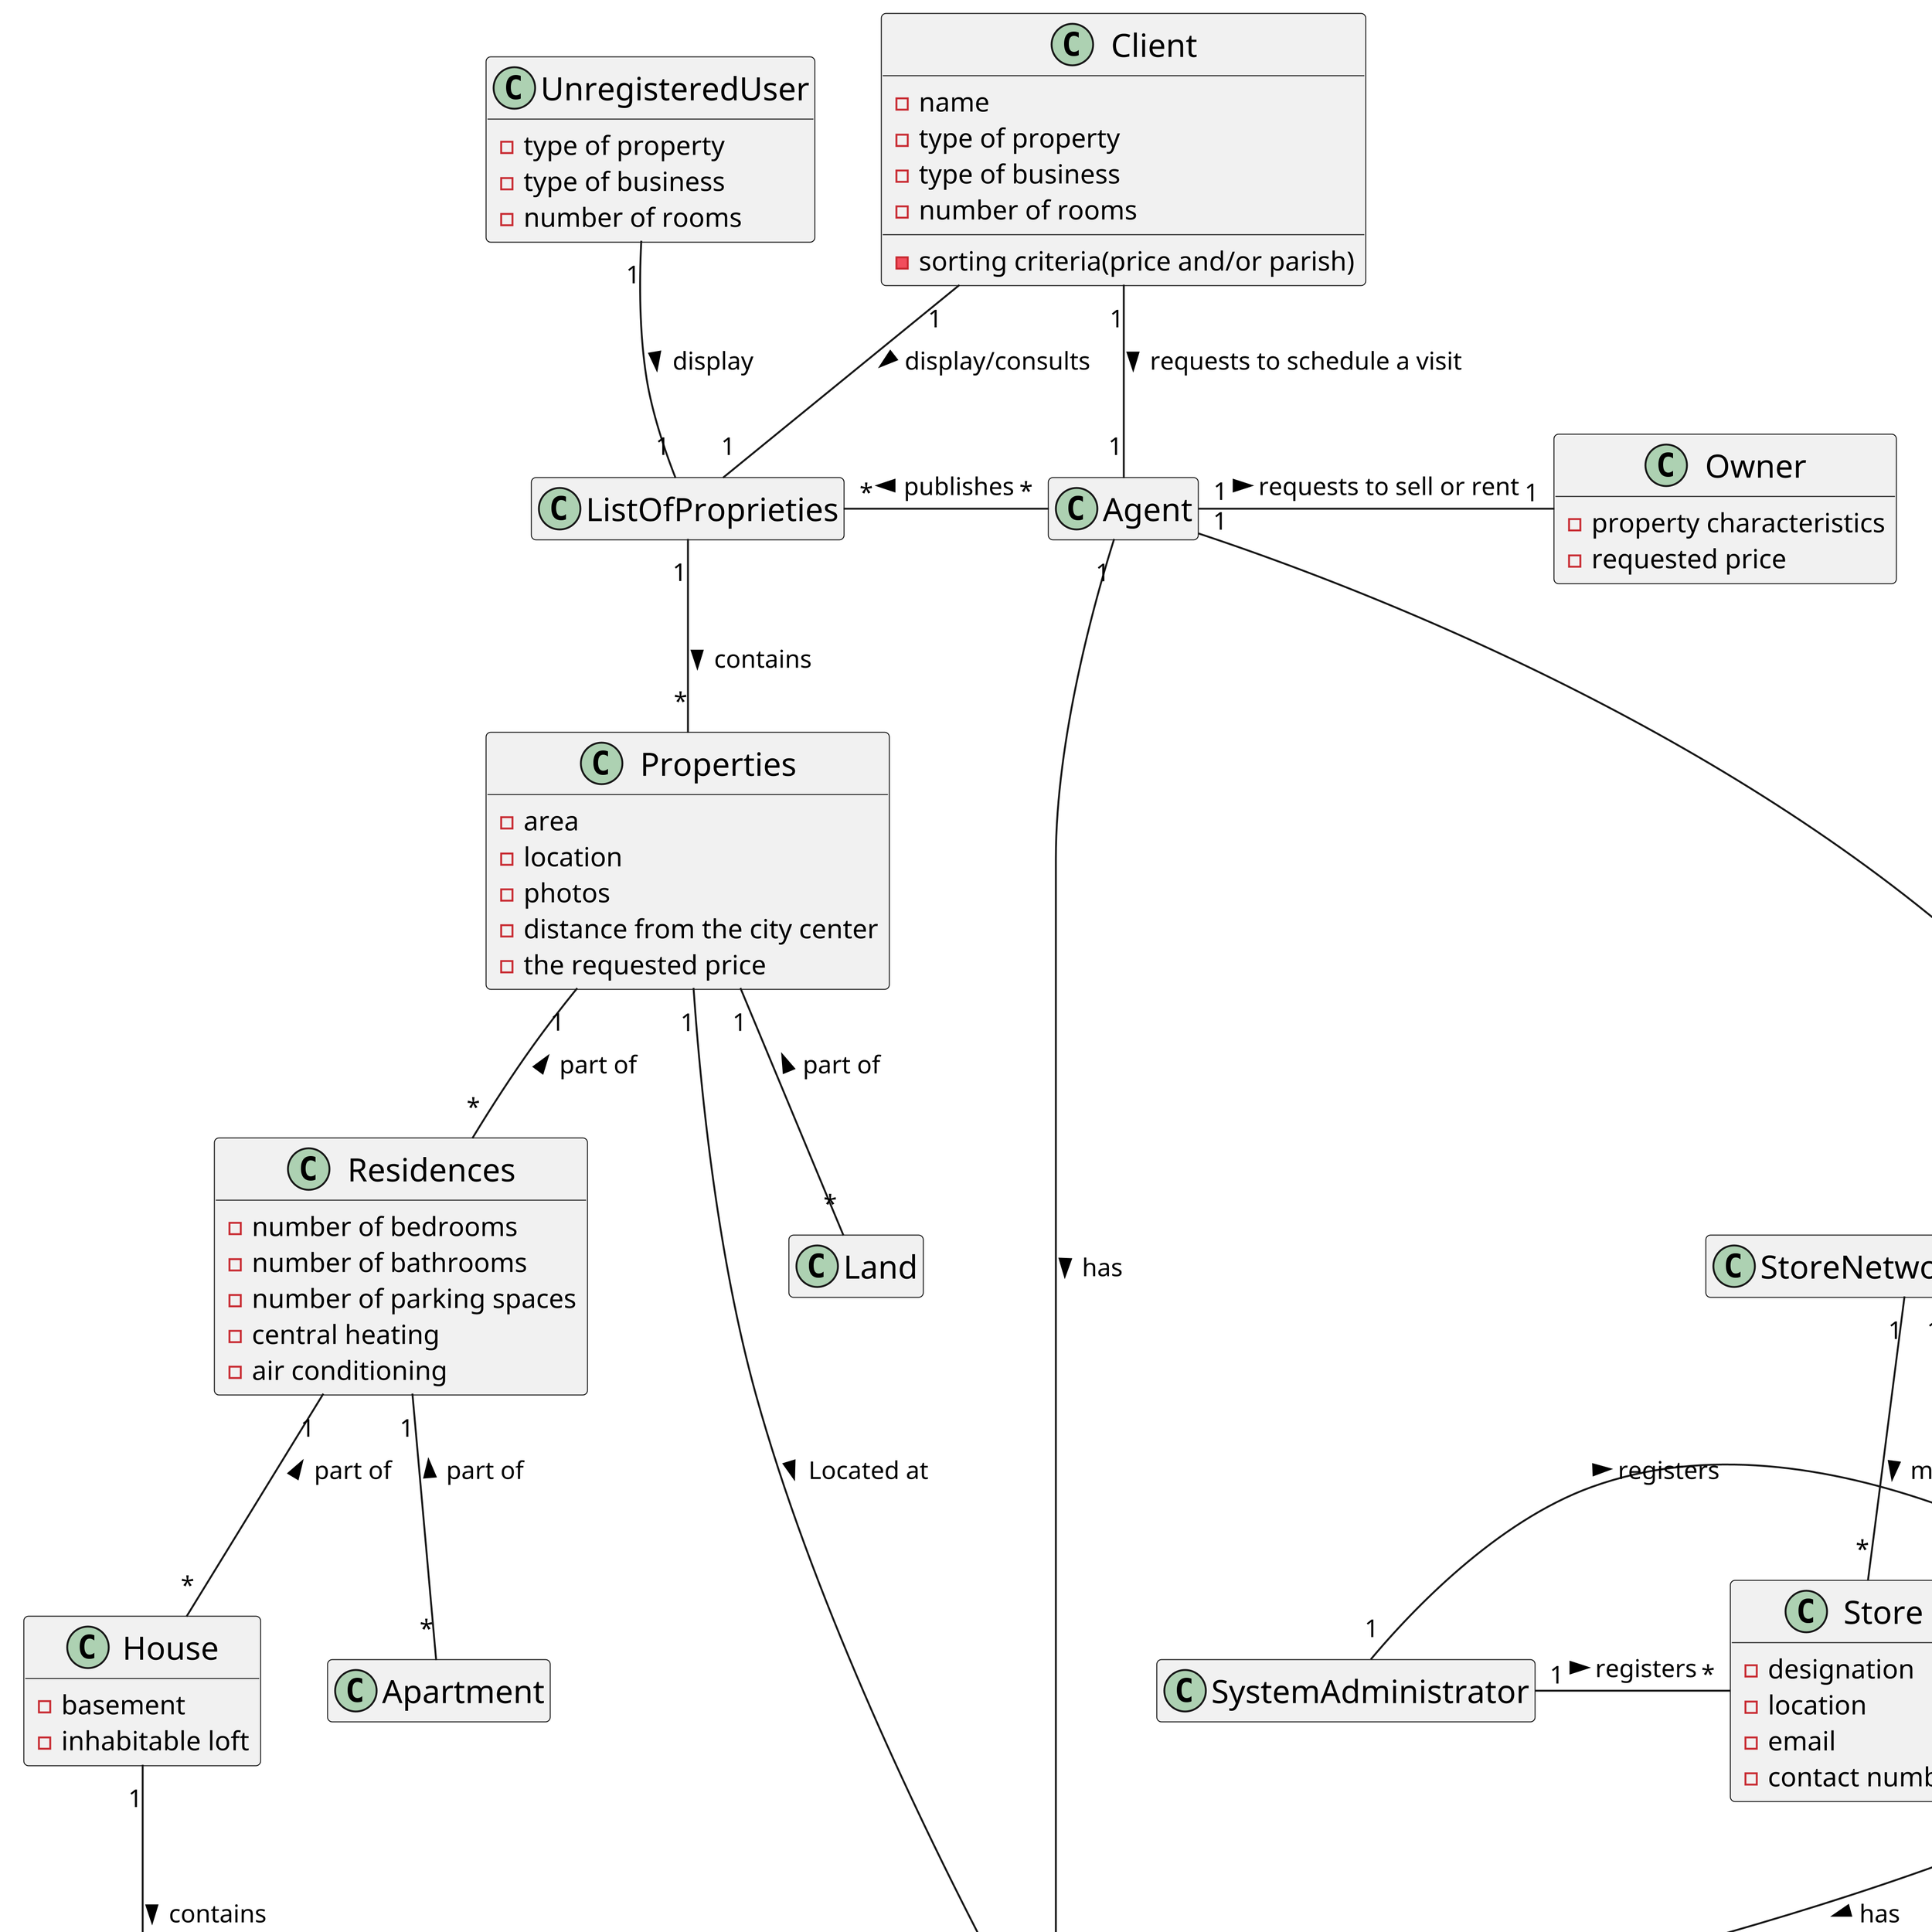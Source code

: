 @startuml

skinparam group 3.0
hide empty members
skinparam ClassFontSize 17
scale 4.0


class UnregisteredUser

class SystemAdministrator

class Agent

class Store

class StoreManager

class Owner

class StoreNetworkManager

class ListOfProprieties

class Client

class Apartment

class House

class Land

class SunExposure

class LocationOrAdress

class Employee

class Properties

class Residences


class SystemAdministrator{
}

class Employee{
-name
-id
-number
-agency
-tax number
-role
}

class Agent{

}

class Store{
-designation
-location
-email
-contact number
}

class StoreManager{

}


class Owner{
-property characteristics
-requested price
}

class StoreNetworkManager{
}

class Client{
-name
-type of property
-type of business
-number of rooms
-sorting criteria(price and/or parish)
}


class ListOfProprieties{
}

class Apartment{
}

class House{
-basement
-inhabitable loft
}

class Land{
}


class SunExposure{
-regions
}


class LocationOrAdress{
-street
-adressExtension
-zipCode
}

class Properties{
-area
-location
-photos
-distance from the city center
-the requested price
}

class Residences{
-number of bedrooms
-number of bathrooms
-number of parking spaces
-central heating
-air conditioning
}

class UnregisteredUser{
-type of property
-type of business
-number of rooms
}

'Properties
ListOfProprieties "1" -- "*" Properties: contains >

Properties "1" -- "*" Land : part of <
Properties "1" -- "*" Residences : part of <
Residences "1" -- "*" House : part of <
Residences "1" -- "*" Apartment : part of <
House "1" -- "1" SunExposure : contains >


Properties"1" - "1" LocationOrAdress : Located at >

Agent"1" - "1" LocationOrAdress : has >

Agent"1" ---- "1" Employee : is an >

Employee"1" -- "1" LocationOrAdress: has >

StoreNetworkManager"1" -- "1" Employee: is a >

Employee"*" -- "1" StoreManager: manages <

SystemAdministrator"1" - "*" Store: registers >

Store"1" - "*" Employee: works in <

SystemAdministrator"1" - "*" Employee: registers >

StoreNetworkManager"1" -- "*" Store: manages >

ListOfProprieties "*" - "*" Agent: publishes <

Agent"1" - "1" Owner : requests to sell or rent >

Client"1" -- "1" Agent : requests to schedule a visit >

Client"1" -- "1" ListOfProprieties : display/consults >

UnregisteredUser"1" -- "1" ListOfProprieties : display >


@enduml